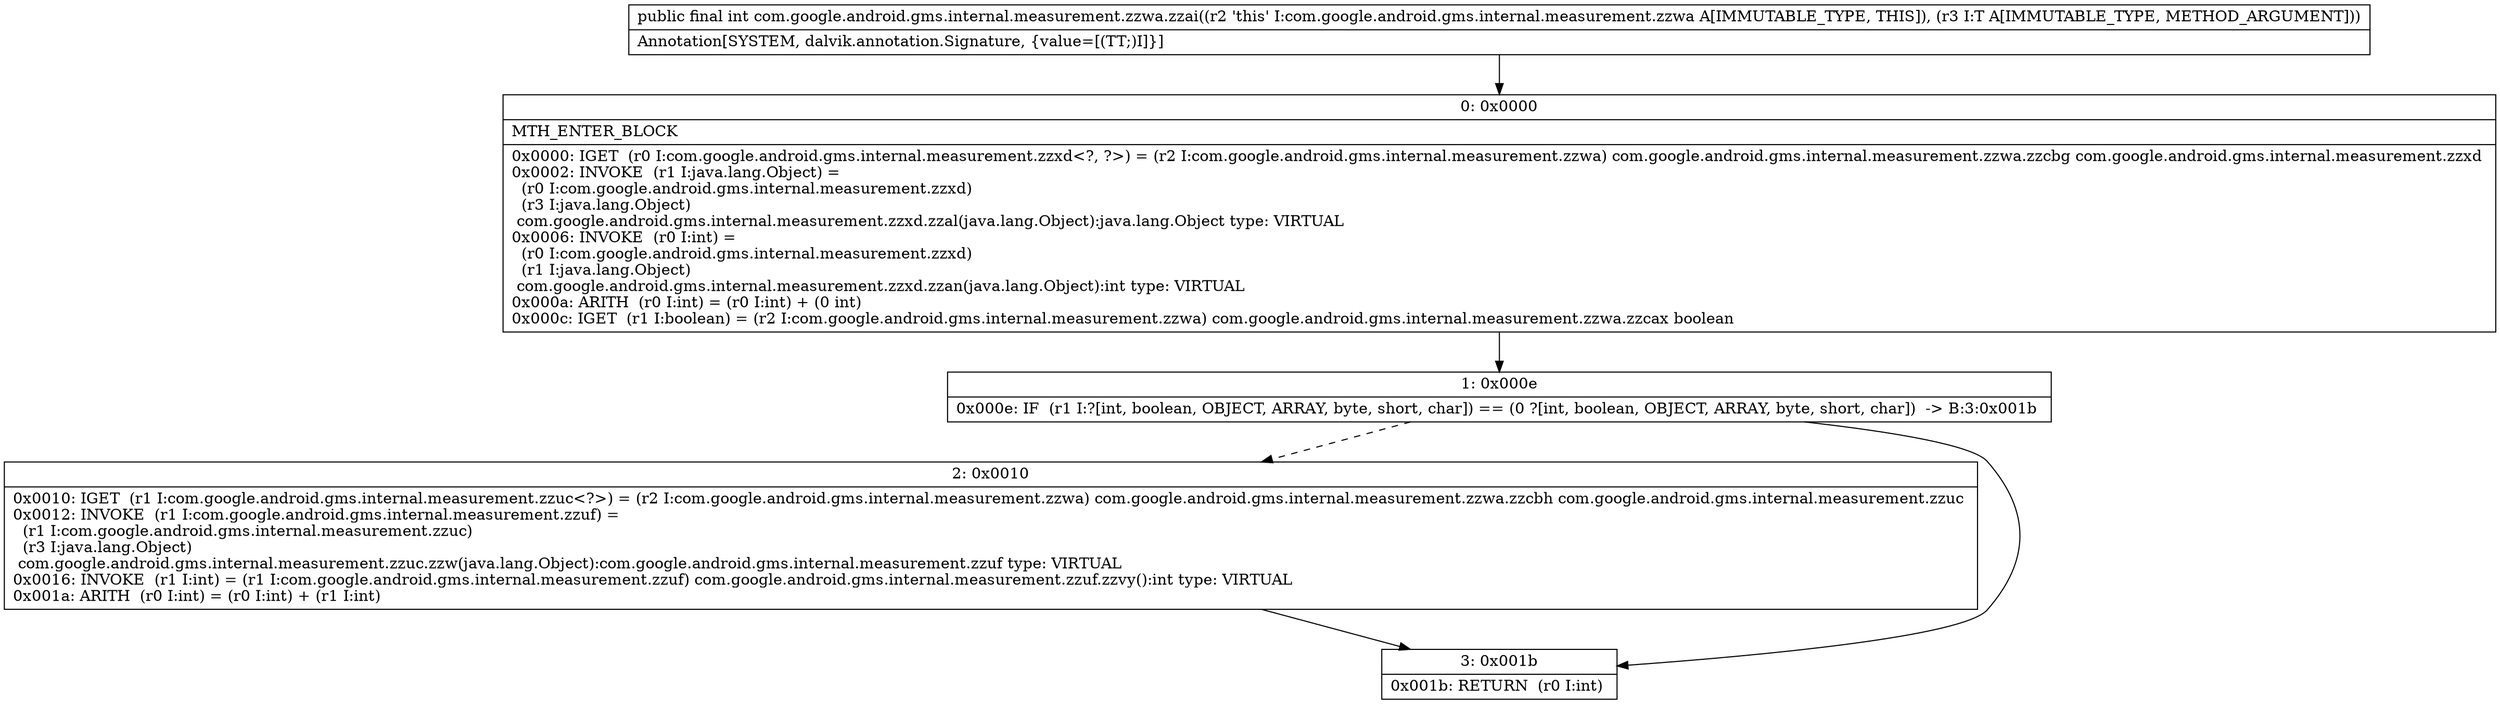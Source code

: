 digraph "CFG forcom.google.android.gms.internal.measurement.zzwa.zzai(Ljava\/lang\/Object;)I" {
Node_0 [shape=record,label="{0\:\ 0x0000|MTH_ENTER_BLOCK\l|0x0000: IGET  (r0 I:com.google.android.gms.internal.measurement.zzxd\<?, ?\>) = (r2 I:com.google.android.gms.internal.measurement.zzwa) com.google.android.gms.internal.measurement.zzwa.zzcbg com.google.android.gms.internal.measurement.zzxd \l0x0002: INVOKE  (r1 I:java.lang.Object) = \l  (r0 I:com.google.android.gms.internal.measurement.zzxd)\l  (r3 I:java.lang.Object)\l com.google.android.gms.internal.measurement.zzxd.zzal(java.lang.Object):java.lang.Object type: VIRTUAL \l0x0006: INVOKE  (r0 I:int) = \l  (r0 I:com.google.android.gms.internal.measurement.zzxd)\l  (r1 I:java.lang.Object)\l com.google.android.gms.internal.measurement.zzxd.zzan(java.lang.Object):int type: VIRTUAL \l0x000a: ARITH  (r0 I:int) = (r0 I:int) + (0 int) \l0x000c: IGET  (r1 I:boolean) = (r2 I:com.google.android.gms.internal.measurement.zzwa) com.google.android.gms.internal.measurement.zzwa.zzcax boolean \l}"];
Node_1 [shape=record,label="{1\:\ 0x000e|0x000e: IF  (r1 I:?[int, boolean, OBJECT, ARRAY, byte, short, char]) == (0 ?[int, boolean, OBJECT, ARRAY, byte, short, char])  \-\> B:3:0x001b \l}"];
Node_2 [shape=record,label="{2\:\ 0x0010|0x0010: IGET  (r1 I:com.google.android.gms.internal.measurement.zzuc\<?\>) = (r2 I:com.google.android.gms.internal.measurement.zzwa) com.google.android.gms.internal.measurement.zzwa.zzcbh com.google.android.gms.internal.measurement.zzuc \l0x0012: INVOKE  (r1 I:com.google.android.gms.internal.measurement.zzuf) = \l  (r1 I:com.google.android.gms.internal.measurement.zzuc)\l  (r3 I:java.lang.Object)\l com.google.android.gms.internal.measurement.zzuc.zzw(java.lang.Object):com.google.android.gms.internal.measurement.zzuf type: VIRTUAL \l0x0016: INVOKE  (r1 I:int) = (r1 I:com.google.android.gms.internal.measurement.zzuf) com.google.android.gms.internal.measurement.zzuf.zzvy():int type: VIRTUAL \l0x001a: ARITH  (r0 I:int) = (r0 I:int) + (r1 I:int) \l}"];
Node_3 [shape=record,label="{3\:\ 0x001b|0x001b: RETURN  (r0 I:int) \l}"];
MethodNode[shape=record,label="{public final int com.google.android.gms.internal.measurement.zzwa.zzai((r2 'this' I:com.google.android.gms.internal.measurement.zzwa A[IMMUTABLE_TYPE, THIS]), (r3 I:T A[IMMUTABLE_TYPE, METHOD_ARGUMENT]))  | Annotation[SYSTEM, dalvik.annotation.Signature, \{value=[(TT;)I]\}]\l}"];
MethodNode -> Node_0;
Node_0 -> Node_1;
Node_1 -> Node_2[style=dashed];
Node_1 -> Node_3;
Node_2 -> Node_3;
}

